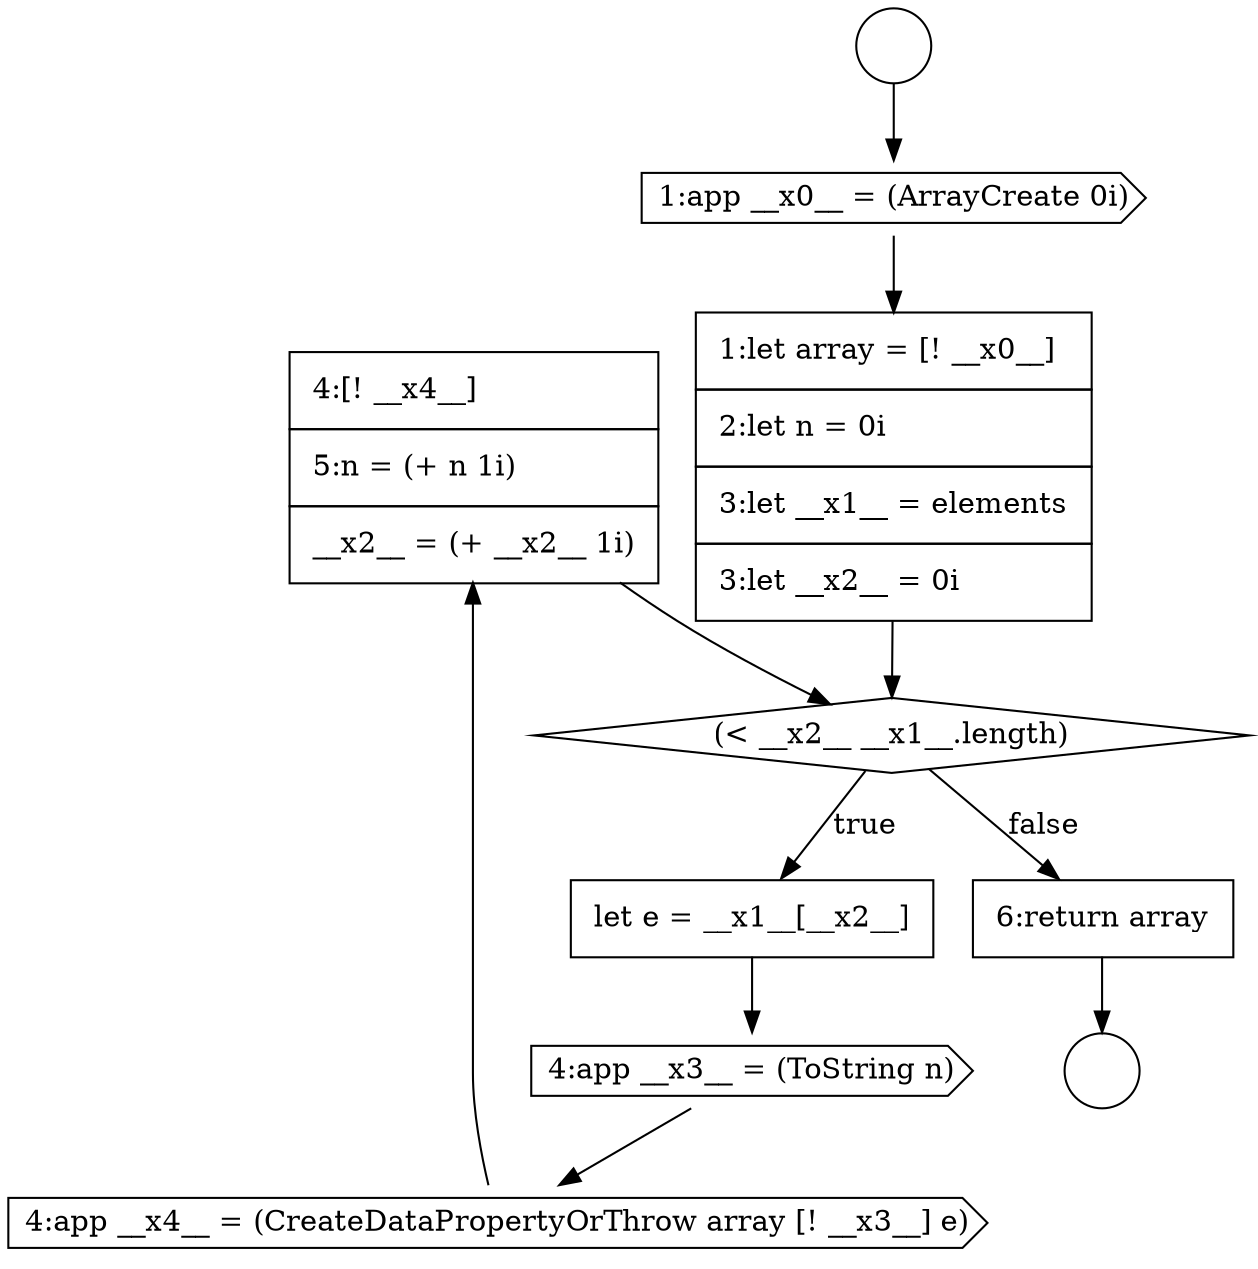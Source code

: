 digraph {
  node1254 [shape=none, margin=0, label=<<font color="black">
    <table border="0" cellborder="1" cellspacing="0" cellpadding="10">
      <tr><td align="left">4:[! __x4__]</td></tr>
      <tr><td align="left">5:n = (+ n 1i)</td></tr>
      <tr><td align="left">__x2__ = (+ __x2__ 1i)</td></tr>
    </table>
  </font>> color="black" fillcolor="white" style=filled]
  node1247 [shape=circle label=" " color="black" fillcolor="white" style=filled]
  node1255 [shape=none, margin=0, label=<<font color="black">
    <table border="0" cellborder="1" cellspacing="0" cellpadding="10">
      <tr><td align="left">6:return array</td></tr>
    </table>
  </font>> color="black" fillcolor="white" style=filled]
  node1251 [shape=none, margin=0, label=<<font color="black">
    <table border="0" cellborder="1" cellspacing="0" cellpadding="10">
      <tr><td align="left">let e = __x1__[__x2__]</td></tr>
    </table>
  </font>> color="black" fillcolor="white" style=filled]
  node1250 [shape=diamond, label=<<font color="black">(&lt; __x2__ __x1__.length)</font>> color="black" fillcolor="white" style=filled]
  node1252 [shape=cds, label=<<font color="black">4:app __x3__ = (ToString n)</font>> color="black" fillcolor="white" style=filled]
  node1253 [shape=cds, label=<<font color="black">4:app __x4__ = (CreateDataPropertyOrThrow array [! __x3__] e)</font>> color="black" fillcolor="white" style=filled]
  node1248 [shape=cds, label=<<font color="black">1:app __x0__ = (ArrayCreate 0i)</font>> color="black" fillcolor="white" style=filled]
  node1249 [shape=none, margin=0, label=<<font color="black">
    <table border="0" cellborder="1" cellspacing="0" cellpadding="10">
      <tr><td align="left">1:let array = [! __x0__]</td></tr>
      <tr><td align="left">2:let n = 0i</td></tr>
      <tr><td align="left">3:let __x1__ = elements</td></tr>
      <tr><td align="left">3:let __x2__ = 0i</td></tr>
    </table>
  </font>> color="black" fillcolor="white" style=filled]
  node1246 [shape=circle label=" " color="black" fillcolor="white" style=filled]
  node1249 -> node1250 [ color="black"]
  node1248 -> node1249 [ color="black"]
  node1251 -> node1252 [ color="black"]
  node1252 -> node1253 [ color="black"]
  node1246 -> node1248 [ color="black"]
  node1250 -> node1251 [label=<<font color="black">true</font>> color="black"]
  node1250 -> node1255 [label=<<font color="black">false</font>> color="black"]
  node1255 -> node1247 [ color="black"]
  node1253 -> node1254 [ color="black"]
  node1254 -> node1250 [ color="black"]
}
